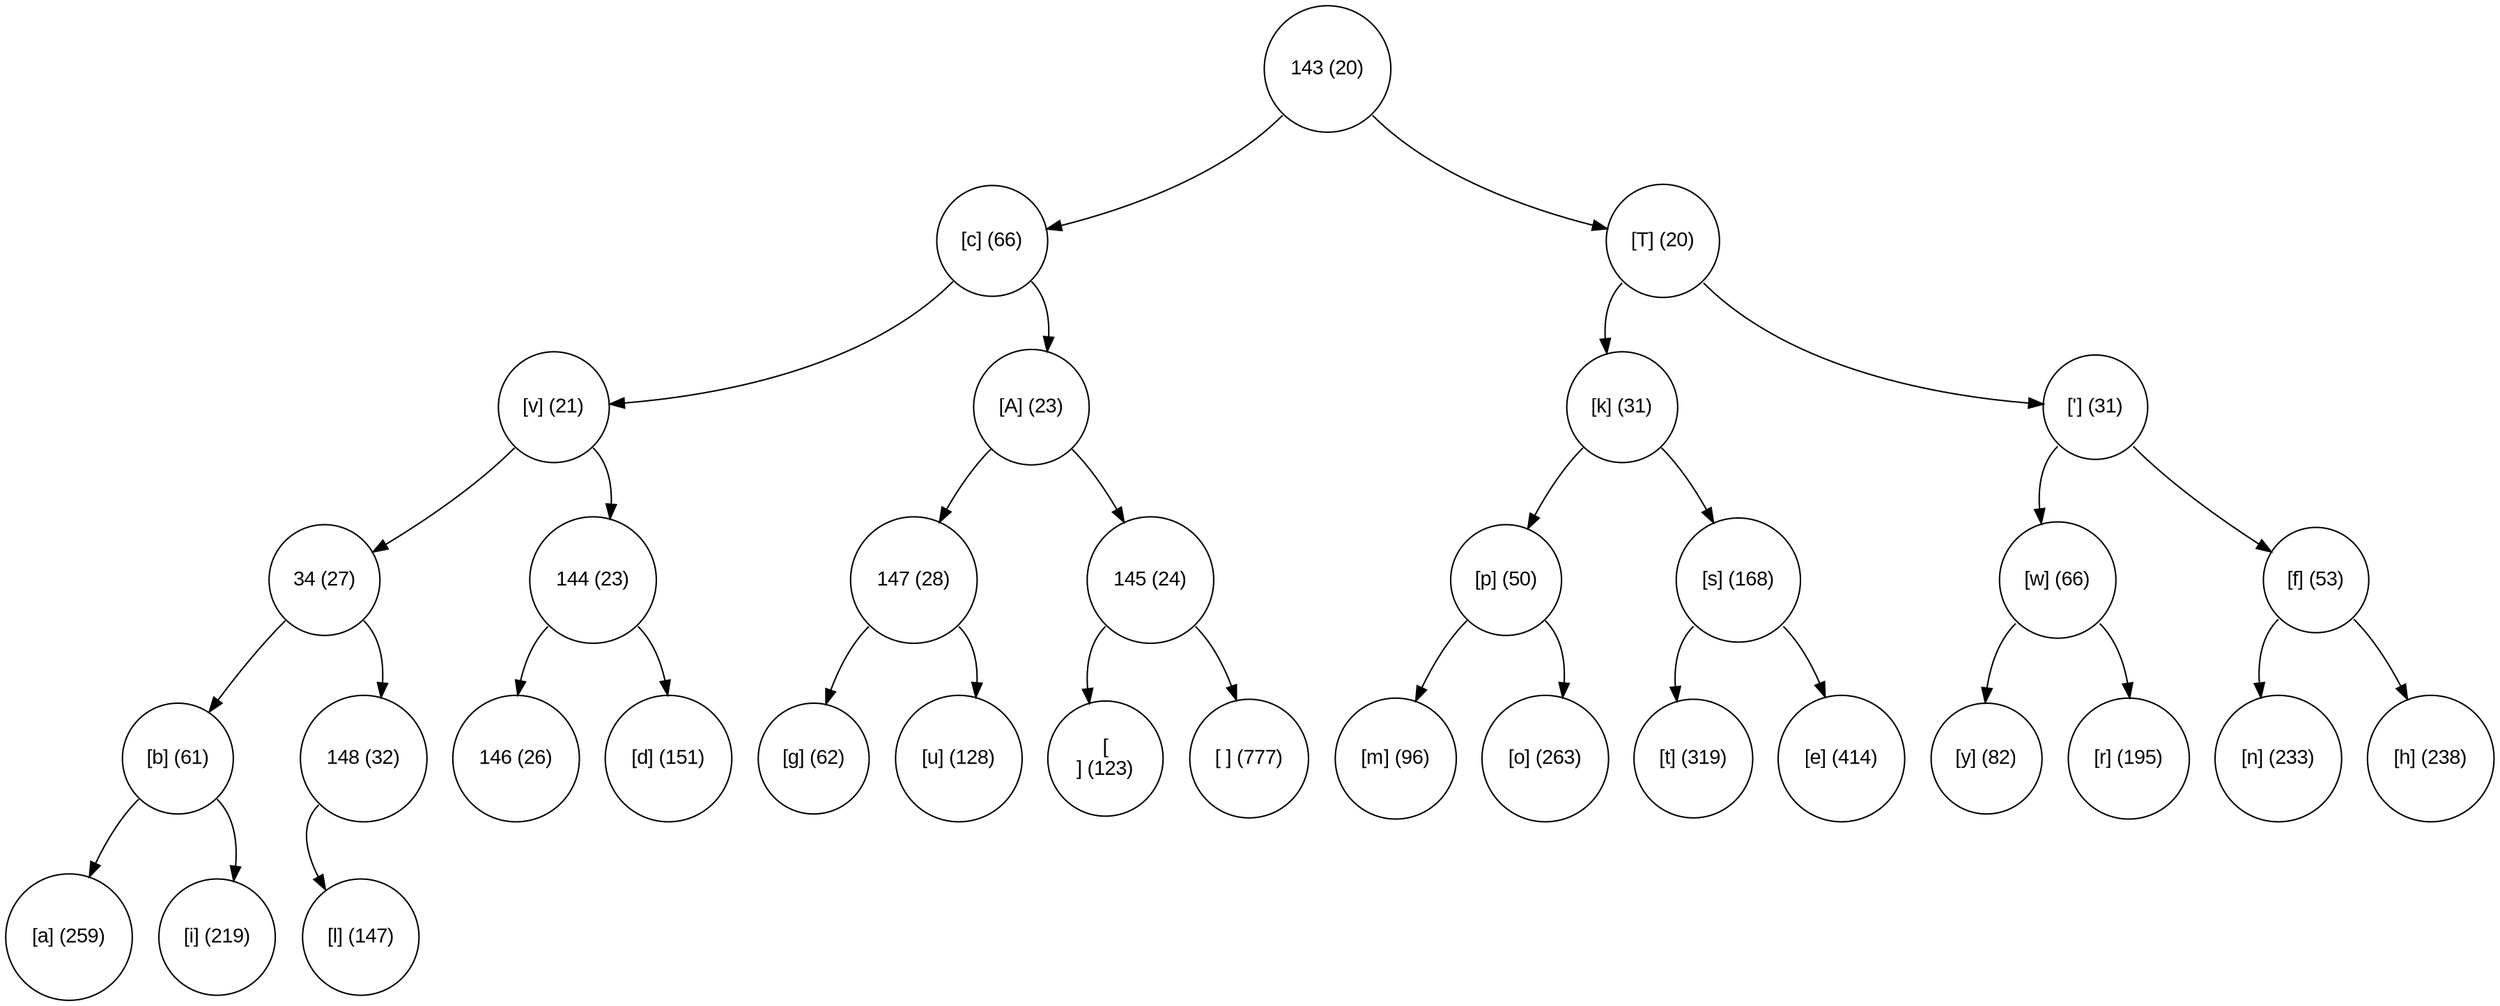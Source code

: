 digraph move_down {
	node [fontname="Arial", shape="circle", width=0.5]; 

	0 [label = "143 (20)"];
	0:sw -> 1;
	1 [label = "[c] (66)"];
	1:sw -> 3;
	3 [label = "[v] (21)"];
	3:sw -> 7;
	7 [label = "34 (27)"];
	7:sw -> 15;
	15 [label = "[b] (61)"];
	15:sw -> 31;
	31 [label = "[a] (259)"];
	15:se -> 32;
	32 [label = "[i] (219)"];
	7:se -> 16;
	16 [label = "148 (32)"];
	16:sw -> 33;
	33 [label = "[l] (147)"];
	3:se -> 8;
	8 [label = "144 (23)"];
	8:sw -> 17;
	17 [label = "146 (26)"];
	8:se -> 18;
	18 [label = "[d] (151)"];
	1:se -> 4;
	4 [label = "[A] (23)"];
	4:sw -> 9;
	9 [label = "147 (28)"];
	9:sw -> 19;
	19 [label = "[g] (62)"];
	9:se -> 20;
	20 [label = "[u] (128)"];
	4:se -> 10;
	10 [label = "145 (24)"];
	10:sw -> 21;
	21 [label = "[
] (123)"];
	10:se -> 22;
	22 [label = "[ ] (777)"];
	0:se -> 2;
	2 [label = "[T] (20)"];
	2:sw -> 5;
	5 [label = "[k] (31)"];
	5:sw -> 11;
	11 [label = "[p] (50)"];
	11:sw -> 23;
	23 [label = "[m] (96)"];
	11:se -> 24;
	24 [label = "[o] (263)"];
	5:se -> 12;
	12 [label = "[s] (168)"];
	12:sw -> 25;
	25 [label = "[t] (319)"];
	12:se -> 26;
	26 [label = "[e] (414)"];
	2:se -> 6;
	6 [label = "['] (31)"];
	6:sw -> 13;
	13 [label = "[w] (66)"];
	13:sw -> 27;
	27 [label = "[y] (82)"];
	13:se -> 28;
	28 [label = "[r] (195)"];
	6:se -> 14;
	14 [label = "[f] (53)"];
	14:sw -> 29;
	29 [label = "[n] (233)"];
	14:se -> 30;
	30 [label = "[h] (238)"];
}
